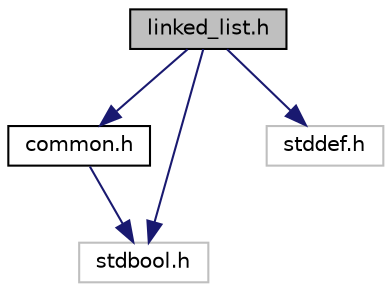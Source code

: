 digraph "linked_list.h"
{
 // LATEX_PDF_SIZE
  edge [fontname="Helvetica",fontsize="10",labelfontname="Helvetica",labelfontsize="10"];
  node [fontname="Helvetica",fontsize="10",shape=record];
  Node1 [label="linked_list.h",height=0.2,width=0.4,color="black", fillcolor="grey75", style="filled", fontcolor="black",tooltip="Simple linked list that lists integer values and connect them in the way of a linked structure."];
  Node1 -> Node2 [color="midnightblue",fontsize="10",style="solid",fontname="Helvetica"];
  Node2 [label="common.h",height=0.2,width=0.4,color="black", fillcolor="white", style="filled",URL="$common_8h.html",tooltip="Simple structs and functions used across all of the hash_table, linked_list and iterator-files."];
  Node2 -> Node3 [color="midnightblue",fontsize="10",style="solid",fontname="Helvetica"];
  Node3 [label="stdbool.h",height=0.2,width=0.4,color="grey75", fillcolor="white", style="filled",tooltip=" "];
  Node1 -> Node3 [color="midnightblue",fontsize="10",style="solid",fontname="Helvetica"];
  Node1 -> Node4 [color="midnightblue",fontsize="10",style="solid",fontname="Helvetica"];
  Node4 [label="stddef.h",height=0.2,width=0.4,color="grey75", fillcolor="white", style="filled",tooltip=" "];
}
